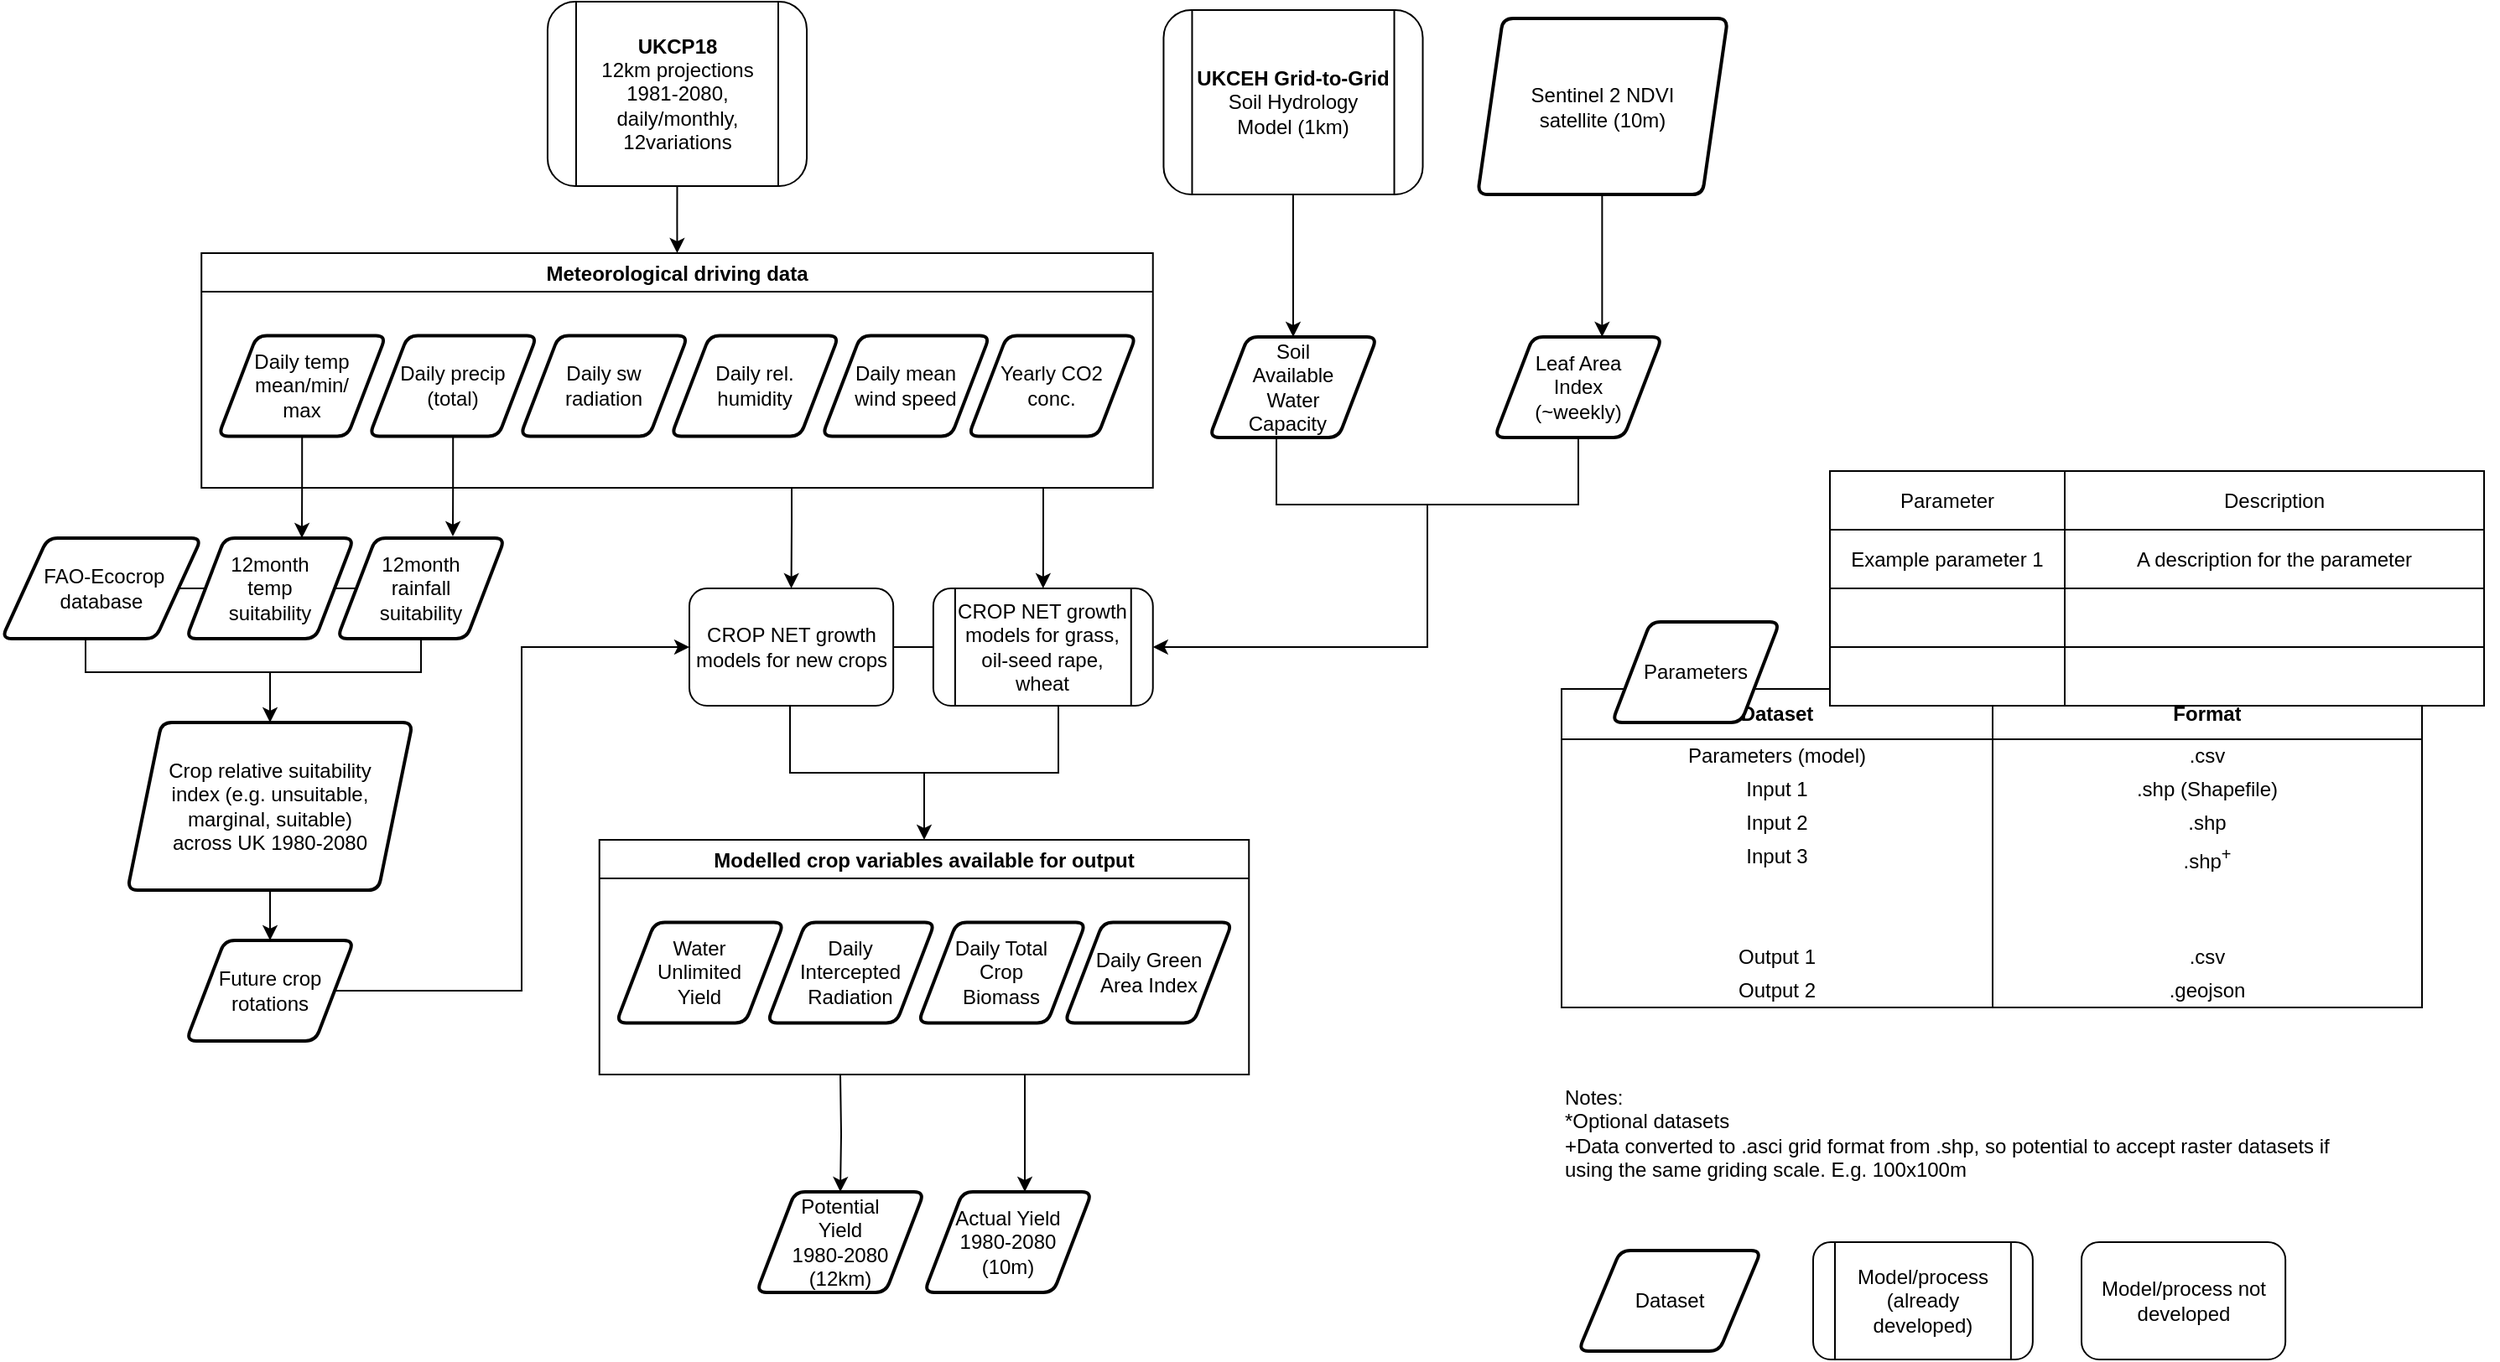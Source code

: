 <mxfile version="13.10.0" type="github">
  <diagram id="Yevh-g8nTKUBOGGr0oUq" name="Page-1">
    <mxGraphModel dx="920" dy="2001" grid="1" gridSize="10" guides="1" tooltips="1" connect="1" arrows="1" fold="1" page="1" pageScale="1" pageWidth="827" pageHeight="1169" math="0" shadow="0">
      <root>
        <mxCell id="gkHT4bu3b0f0jtjOqA4o-0" />
        <mxCell id="gkHT4bu3b0f0jtjOqA4o-1" parent="gkHT4bu3b0f0jtjOqA4o-0" />
        <mxCell id="VNxaeYcz-5pTjhsVP7Z5-10" style="edgeStyle=orthogonalEdgeStyle;rounded=0;orthogonalLoop=1;jettySize=auto;html=1;entryX=0.5;entryY=0;entryDx=0;entryDy=0;" parent="gkHT4bu3b0f0jtjOqA4o-1" source="crPVwcIPL3rN5ODeDzdk-15" target="ddazaEeR6ssN1BWX0ktI-7" edge="1">
          <mxGeometry relative="1" as="geometry">
            <mxPoint x="570.93" y="210" as="targetPoint" />
            <Array as="points">
              <mxPoint x="651" y="170" />
              <mxPoint x="651" y="170" />
            </Array>
          </mxGeometry>
        </mxCell>
        <mxCell id="crPVwcIPL3rN5ODeDzdk-15" value="Meteorological driving data" style="swimlane;" parent="gkHT4bu3b0f0jtjOqA4o-1" vertex="1">
          <mxGeometry x="299.11" y="10" width="567.26" height="140" as="geometry" />
        </mxCell>
        <mxCell id="crPVwcIPL3rN5ODeDzdk-16" value="&lt;div&gt;Daily precip&lt;/div&gt;&lt;div&gt;(total)&lt;br&gt;&lt;/div&gt;" style="shape=parallelogram;html=1;strokeWidth=2;perimeter=parallelogramPerimeter;whiteSpace=wrap;rounded=1;arcSize=12;size=0.23;" parent="crPVwcIPL3rN5ODeDzdk-15" vertex="1">
          <mxGeometry x="100" y="49.21" width="100" height="60" as="geometry" />
        </mxCell>
        <mxCell id="crPVwcIPL3rN5ODeDzdk-17" value="&lt;div&gt;Daily temp&lt;/div&gt;&lt;div&gt;mean/min/&lt;/div&gt;&lt;div&gt;max&lt;br&gt;&lt;/div&gt;" style="shape=parallelogram;html=1;strokeWidth=2;perimeter=parallelogramPerimeter;whiteSpace=wrap;rounded=1;arcSize=12;size=0.23;" parent="crPVwcIPL3rN5ODeDzdk-15" vertex="1">
          <mxGeometry x="10" y="49.21" width="100" height="60" as="geometry" />
        </mxCell>
        <mxCell id="wCKSHiEcdpWvHQWmLOOp-2" value="&lt;div&gt;Daily sw&lt;/div&gt;&lt;div&gt;radiation&lt;br&gt;&lt;/div&gt;" style="shape=parallelogram;html=1;strokeWidth=2;perimeter=parallelogramPerimeter;whiteSpace=wrap;rounded=1;arcSize=12;size=0.23;" vertex="1" parent="crPVwcIPL3rN5ODeDzdk-15">
          <mxGeometry x="190" y="49.21" width="100" height="60" as="geometry" />
        </mxCell>
        <mxCell id="wCKSHiEcdpWvHQWmLOOp-3" value="&lt;div&gt;Daily rel.&lt;/div&gt;&lt;div&gt;humidity&lt;br&gt;&lt;/div&gt;" style="shape=parallelogram;html=1;strokeWidth=2;perimeter=parallelogramPerimeter;whiteSpace=wrap;rounded=1;arcSize=12;size=0.23;" vertex="1" parent="crPVwcIPL3rN5ODeDzdk-15">
          <mxGeometry x="280" y="49.21" width="100" height="60" as="geometry" />
        </mxCell>
        <mxCell id="wCKSHiEcdpWvHQWmLOOp-5" value="&lt;div&gt;Daily mean&lt;/div&gt;&lt;div&gt;wind speed&lt;br&gt;&lt;/div&gt;" style="shape=parallelogram;html=1;strokeWidth=2;perimeter=parallelogramPerimeter;whiteSpace=wrap;rounded=1;arcSize=12;size=0.23;" vertex="1" parent="crPVwcIPL3rN5ODeDzdk-15">
          <mxGeometry x="370" y="49.21" width="100" height="60" as="geometry" />
        </mxCell>
        <mxCell id="wCKSHiEcdpWvHQWmLOOp-6" value="&lt;div&gt;Yearly CO2&lt;/div&gt;&lt;div&gt;conc.&lt;br&gt;&lt;/div&gt;" style="shape=parallelogram;html=1;strokeWidth=2;perimeter=parallelogramPerimeter;whiteSpace=wrap;rounded=1;arcSize=12;size=0.23;" vertex="1" parent="crPVwcIPL3rN5ODeDzdk-15">
          <mxGeometry x="457.26" y="49.21" width="100" height="60" as="geometry" />
        </mxCell>
        <mxCell id="8inwFE-MQz8HEBYmpQ9X-0" value="" style="shape=table;html=1;whiteSpace=wrap;startSize=0;container=1;collapsible=0;childLayout=tableLayout;spacingTop=0;rowLines=0;" parent="gkHT4bu3b0f0jtjOqA4o-1" vertex="1">
          <mxGeometry x="1110" y="270" width="513" height="190" as="geometry" />
        </mxCell>
        <mxCell id="8inwFE-MQz8HEBYmpQ9X-1" value="" style="shape=partialRectangle;html=1;whiteSpace=wrap;collapsible=0;dropTarget=0;pointerEvents=0;fillColor=none;top=0;left=0;bottom=0;right=0;points=[[0,0.5],[1,0.5]];portConstraint=eastwest;perimeterSpacing=2;strokeWidth=5;" parent="8inwFE-MQz8HEBYmpQ9X-0" vertex="1">
          <mxGeometry width="513" height="30" as="geometry" />
        </mxCell>
        <mxCell id="8inwFE-MQz8HEBYmpQ9X-2" value="&lt;b&gt;Dataset&lt;/b&gt;" style="shape=partialRectangle;html=1;whiteSpace=wrap;connectable=0;fillColor=none;top=0;left=0;bottom=1;right=0;overflow=hidden;" parent="8inwFE-MQz8HEBYmpQ9X-1" vertex="1">
          <mxGeometry width="257" height="30" as="geometry" />
        </mxCell>
        <mxCell id="8inwFE-MQz8HEBYmpQ9X-3" value="&lt;b&gt;Format&lt;/b&gt;" style="shape=partialRectangle;html=1;whiteSpace=wrap;connectable=0;fillColor=none;top=0;left=0;bottom=1;right=0;overflow=hidden;sketch=0;" parent="8inwFE-MQz8HEBYmpQ9X-1" vertex="1">
          <mxGeometry x="257" width="256" height="30" as="geometry" />
        </mxCell>
        <mxCell id="8inwFE-MQz8HEBYmpQ9X-4" style="shape=partialRectangle;html=1;whiteSpace=wrap;collapsible=0;dropTarget=0;pointerEvents=0;fillColor=none;top=0;left=0;bottom=0;right=0;points=[[0,0.5],[1,0.5]];portConstraint=eastwest;strokeColor=none;" parent="8inwFE-MQz8HEBYmpQ9X-0" vertex="1">
          <mxGeometry y="30" width="513" height="20" as="geometry" />
        </mxCell>
        <mxCell id="8inwFE-MQz8HEBYmpQ9X-5" value="Parameters (model)" style="shape=partialRectangle;html=1;whiteSpace=wrap;connectable=0;fillColor=none;top=0;left=0;bottom=0;right=0;overflow=hidden;strokeColor=none;" parent="8inwFE-MQz8HEBYmpQ9X-4" vertex="1">
          <mxGeometry width="257" height="20" as="geometry" />
        </mxCell>
        <mxCell id="8inwFE-MQz8HEBYmpQ9X-6" value=".csv" style="shape=partialRectangle;html=1;whiteSpace=wrap;connectable=0;fillColor=none;top=0;left=0;bottom=0;right=0;overflow=hidden;strokeColor=none;" parent="8inwFE-MQz8HEBYmpQ9X-4" vertex="1">
          <mxGeometry x="257" width="256" height="20" as="geometry" />
        </mxCell>
        <mxCell id="8inwFE-MQz8HEBYmpQ9X-7" value="" style="shape=partialRectangle;html=1;whiteSpace=wrap;collapsible=0;dropTarget=0;pointerEvents=0;fillColor=none;top=0;left=0;bottom=0;right=0;points=[[0,0.5],[1,0.5]];portConstraint=eastwest;strokeColor=none;" parent="8inwFE-MQz8HEBYmpQ9X-0" vertex="1">
          <mxGeometry y="50" width="513" height="20" as="geometry" />
        </mxCell>
        <mxCell id="8inwFE-MQz8HEBYmpQ9X-8" value="Input 1" style="shape=partialRectangle;html=1;whiteSpace=wrap;connectable=0;fillColor=none;top=0;left=0;bottom=0;right=0;overflow=hidden;strokeColor=none;" parent="8inwFE-MQz8HEBYmpQ9X-7" vertex="1">
          <mxGeometry width="257" height="20" as="geometry" />
        </mxCell>
        <mxCell id="8inwFE-MQz8HEBYmpQ9X-9" value=".shp (Shapefile)" style="shape=partialRectangle;html=1;whiteSpace=wrap;connectable=0;fillColor=none;top=0;left=0;bottom=0;right=0;overflow=hidden;strokeColor=none;" parent="8inwFE-MQz8HEBYmpQ9X-7" vertex="1">
          <mxGeometry x="257" width="256" height="20" as="geometry" />
        </mxCell>
        <mxCell id="8inwFE-MQz8HEBYmpQ9X-10" value="" style="shape=partialRectangle;html=1;whiteSpace=wrap;collapsible=0;dropTarget=0;pointerEvents=0;fillColor=none;top=0;left=0;bottom=0;right=0;points=[[0,0.5],[1,0.5]];portConstraint=eastwest;strokeColor=none;" parent="8inwFE-MQz8HEBYmpQ9X-0" vertex="1">
          <mxGeometry y="70" width="513" height="20" as="geometry" />
        </mxCell>
        <mxCell id="8inwFE-MQz8HEBYmpQ9X-11" value="Input 2" style="shape=partialRectangle;html=1;whiteSpace=wrap;connectable=0;fillColor=none;top=0;left=0;bottom=0;right=0;overflow=hidden;strokeColor=none;" parent="8inwFE-MQz8HEBYmpQ9X-10" vertex="1">
          <mxGeometry width="257" height="20" as="geometry" />
        </mxCell>
        <mxCell id="8inwFE-MQz8HEBYmpQ9X-12" value=".shp" style="shape=partialRectangle;html=1;whiteSpace=wrap;connectable=0;fillColor=none;top=0;left=0;bottom=0;right=0;overflow=hidden;strokeColor=none;" parent="8inwFE-MQz8HEBYmpQ9X-10" vertex="1">
          <mxGeometry x="257" width="256" height="20" as="geometry" />
        </mxCell>
        <mxCell id="8inwFE-MQz8HEBYmpQ9X-16" style="shape=partialRectangle;html=1;whiteSpace=wrap;collapsible=0;dropTarget=0;pointerEvents=0;fillColor=none;top=0;left=0;bottom=0;right=0;points=[[0,0.5],[1,0.5]];portConstraint=eastwest;strokeColor=none;" parent="8inwFE-MQz8HEBYmpQ9X-0" vertex="1">
          <mxGeometry y="90" width="513" height="20" as="geometry" />
        </mxCell>
        <mxCell id="8inwFE-MQz8HEBYmpQ9X-17" value="Input 3" style="shape=partialRectangle;html=1;whiteSpace=wrap;connectable=0;fillColor=none;top=0;left=0;bottom=0;right=0;overflow=hidden;strokeColor=none;" parent="8inwFE-MQz8HEBYmpQ9X-16" vertex="1">
          <mxGeometry width="257" height="20" as="geometry" />
        </mxCell>
        <mxCell id="8inwFE-MQz8HEBYmpQ9X-18" value=".shp&lt;sup&gt;+&lt;/sup&gt;" style="shape=partialRectangle;html=1;whiteSpace=wrap;connectable=0;fillColor=none;top=0;left=0;bottom=0;right=0;overflow=hidden;strokeColor=none;" parent="8inwFE-MQz8HEBYmpQ9X-16" vertex="1">
          <mxGeometry x="257" width="256" height="20" as="geometry" />
        </mxCell>
        <mxCell id="8inwFE-MQz8HEBYmpQ9X-31" style="shape=partialRectangle;html=1;whiteSpace=wrap;collapsible=0;dropTarget=0;pointerEvents=0;fillColor=none;top=0;left=0;bottom=0;right=0;points=[[0,0.5],[1,0.5]];portConstraint=eastwest;strokeColor=none;" parent="8inwFE-MQz8HEBYmpQ9X-0" vertex="1">
          <mxGeometry y="110" width="513" height="20" as="geometry" />
        </mxCell>
        <mxCell id="8inwFE-MQz8HEBYmpQ9X-32" value="" style="shape=partialRectangle;html=1;whiteSpace=wrap;connectable=0;fillColor=none;top=0;left=0;bottom=0;right=0;overflow=hidden;strokeColor=none;" parent="8inwFE-MQz8HEBYmpQ9X-31" vertex="1">
          <mxGeometry width="257" height="20" as="geometry" />
        </mxCell>
        <mxCell id="8inwFE-MQz8HEBYmpQ9X-33" value="" style="shape=partialRectangle;html=1;whiteSpace=wrap;connectable=0;fillColor=none;top=0;left=0;bottom=0;right=0;overflow=hidden;strokeColor=none;" parent="8inwFE-MQz8HEBYmpQ9X-31" vertex="1">
          <mxGeometry x="257" width="256" height="20" as="geometry" />
        </mxCell>
        <mxCell id="8inwFE-MQz8HEBYmpQ9X-52" style="shape=partialRectangle;html=1;whiteSpace=wrap;collapsible=0;dropTarget=0;pointerEvents=0;fillColor=none;top=0;left=0;bottom=0;right=0;points=[[0,0.5],[1,0.5]];portConstraint=eastwest;strokeColor=none;" parent="8inwFE-MQz8HEBYmpQ9X-0" vertex="1">
          <mxGeometry y="130" width="513" height="20" as="geometry" />
        </mxCell>
        <mxCell id="8inwFE-MQz8HEBYmpQ9X-53" style="shape=partialRectangle;html=1;whiteSpace=wrap;connectable=0;fillColor=none;top=0;left=0;bottom=0;right=0;overflow=hidden;strokeColor=none;" parent="8inwFE-MQz8HEBYmpQ9X-52" vertex="1">
          <mxGeometry width="257" height="20" as="geometry" />
        </mxCell>
        <mxCell id="8inwFE-MQz8HEBYmpQ9X-54" style="shape=partialRectangle;html=1;whiteSpace=wrap;connectable=0;fillColor=none;top=0;left=0;bottom=0;right=0;overflow=hidden;strokeColor=none;" parent="8inwFE-MQz8HEBYmpQ9X-52" vertex="1">
          <mxGeometry x="257" width="256" height="20" as="geometry" />
        </mxCell>
        <mxCell id="8inwFE-MQz8HEBYmpQ9X-49" style="shape=partialRectangle;html=1;whiteSpace=wrap;collapsible=0;dropTarget=0;pointerEvents=0;fillColor=none;top=0;left=0;bottom=0;right=0;points=[[0,0.5],[1,0.5]];portConstraint=eastwest;strokeColor=none;" parent="8inwFE-MQz8HEBYmpQ9X-0" vertex="1">
          <mxGeometry y="150" width="513" height="20" as="geometry" />
        </mxCell>
        <mxCell id="8inwFE-MQz8HEBYmpQ9X-50" value="Output 1" style="shape=partialRectangle;html=1;whiteSpace=wrap;connectable=0;fillColor=none;top=0;left=0;bottom=0;right=0;overflow=hidden;strokeColor=none;" parent="8inwFE-MQz8HEBYmpQ9X-49" vertex="1">
          <mxGeometry width="257" height="20" as="geometry" />
        </mxCell>
        <mxCell id="8inwFE-MQz8HEBYmpQ9X-51" value=".csv" style="shape=partialRectangle;html=1;whiteSpace=wrap;connectable=0;fillColor=none;top=0;left=0;bottom=0;right=0;overflow=hidden;strokeColor=none;" parent="8inwFE-MQz8HEBYmpQ9X-49" vertex="1">
          <mxGeometry x="257" width="256" height="20" as="geometry" />
        </mxCell>
        <mxCell id="8inwFE-MQz8HEBYmpQ9X-55" style="shape=partialRectangle;html=1;whiteSpace=wrap;collapsible=0;dropTarget=0;pointerEvents=0;fillColor=none;top=0;left=0;bottom=0;right=0;points=[[0,0.5],[1,0.5]];portConstraint=eastwest;strokeColor=none;" parent="8inwFE-MQz8HEBYmpQ9X-0" vertex="1">
          <mxGeometry y="170" width="513" height="20" as="geometry" />
        </mxCell>
        <mxCell id="8inwFE-MQz8HEBYmpQ9X-56" value="Output 2" style="shape=partialRectangle;html=1;whiteSpace=wrap;connectable=0;fillColor=none;top=0;left=0;bottom=0;right=0;overflow=hidden;strokeColor=none;" parent="8inwFE-MQz8HEBYmpQ9X-55" vertex="1">
          <mxGeometry width="257" height="20" as="geometry" />
        </mxCell>
        <mxCell id="8inwFE-MQz8HEBYmpQ9X-57" value=".geojson" style="shape=partialRectangle;html=1;whiteSpace=wrap;connectable=0;fillColor=none;top=0;left=0;bottom=0;right=0;overflow=hidden;strokeColor=none;" parent="8inwFE-MQz8HEBYmpQ9X-55" vertex="1">
          <mxGeometry x="257" width="256" height="20" as="geometry" />
        </mxCell>
        <mxCell id="8inwFE-MQz8HEBYmpQ9X-48" value="Notes:&lt;br&gt;*Optional datasets&lt;br&gt;+Data converted to .asci grid format from .shp, so potential to accept raster datasets if using the same griding scale. E.g. 100x100m" style="text;html=1;strokeColor=none;fillColor=none;align=left;verticalAlign=top;whiteSpace=wrap;rounded=0;" parent="gkHT4bu3b0f0jtjOqA4o-1" vertex="1">
          <mxGeometry x="1110" y="500" width="460" height="100" as="geometry" />
        </mxCell>
        <mxCell id="8inwFE-MQz8HEBYmpQ9X-65" value="Parameters" style="shape=parallelogram;html=1;strokeWidth=2;perimeter=parallelogramPerimeter;whiteSpace=wrap;rounded=1;arcSize=12;size=0.23;" parent="gkHT4bu3b0f0jtjOqA4o-1" vertex="1">
          <mxGeometry x="1140.07" y="230" width="100" height="60" as="geometry" />
        </mxCell>
        <mxCell id="12xH_gXyC0JP7orOwCKg-43" value="" style="shape=table;html=1;whiteSpace=wrap;startSize=0;container=1;collapsible=0;childLayout=tableLayout;" parent="gkHT4bu3b0f0jtjOqA4o-1" vertex="1">
          <mxGeometry x="1270" y="140" width="390" height="140" as="geometry" />
        </mxCell>
        <mxCell id="12xH_gXyC0JP7orOwCKg-44" value="" style="shape=partialRectangle;html=1;whiteSpace=wrap;collapsible=0;dropTarget=0;pointerEvents=0;fillColor=none;top=0;left=0;bottom=0;right=0;points=[[0,0.5],[1,0.5]];portConstraint=eastwest;" parent="12xH_gXyC0JP7orOwCKg-43" vertex="1">
          <mxGeometry width="390" height="35" as="geometry" />
        </mxCell>
        <mxCell id="12xH_gXyC0JP7orOwCKg-45" value="Parameter" style="shape=partialRectangle;html=1;whiteSpace=wrap;connectable=0;overflow=hidden;fillColor=none;top=0;left=0;bottom=0;right=0;" parent="12xH_gXyC0JP7orOwCKg-44" vertex="1">
          <mxGeometry width="140" height="35" as="geometry" />
        </mxCell>
        <mxCell id="12xH_gXyC0JP7orOwCKg-46" value="Description" style="shape=partialRectangle;html=1;whiteSpace=wrap;connectable=0;overflow=hidden;fillColor=none;top=0;left=0;bottom=0;right=0;" parent="12xH_gXyC0JP7orOwCKg-44" vertex="1">
          <mxGeometry x="140" width="250" height="35" as="geometry" />
        </mxCell>
        <mxCell id="12xH_gXyC0JP7orOwCKg-47" value="" style="shape=partialRectangle;html=1;whiteSpace=wrap;collapsible=0;dropTarget=0;pointerEvents=0;fillColor=none;top=0;left=0;bottom=0;right=0;points=[[0,0.5],[1,0.5]];portConstraint=eastwest;" parent="12xH_gXyC0JP7orOwCKg-43" vertex="1">
          <mxGeometry y="35" width="390" height="35" as="geometry" />
        </mxCell>
        <mxCell id="12xH_gXyC0JP7orOwCKg-48" value="Example parameter 1" style="shape=partialRectangle;html=1;whiteSpace=wrap;connectable=0;overflow=hidden;fillColor=none;top=0;left=0;bottom=0;right=0;" parent="12xH_gXyC0JP7orOwCKg-47" vertex="1">
          <mxGeometry width="140" height="35" as="geometry" />
        </mxCell>
        <mxCell id="12xH_gXyC0JP7orOwCKg-49" value="A description for the parameter" style="shape=partialRectangle;html=1;whiteSpace=wrap;connectable=0;overflow=hidden;fillColor=none;top=0;left=0;bottom=0;right=0;" parent="12xH_gXyC0JP7orOwCKg-47" vertex="1">
          <mxGeometry x="140" width="250" height="35" as="geometry" />
        </mxCell>
        <mxCell id="12xH_gXyC0JP7orOwCKg-50" value="" style="shape=partialRectangle;html=1;whiteSpace=wrap;collapsible=0;dropTarget=0;pointerEvents=0;fillColor=none;top=0;left=0;bottom=0;right=0;points=[[0,0.5],[1,0.5]];portConstraint=eastwest;" parent="12xH_gXyC0JP7orOwCKg-43" vertex="1">
          <mxGeometry y="70" width="390" height="35" as="geometry" />
        </mxCell>
        <mxCell id="12xH_gXyC0JP7orOwCKg-51" value="" style="shape=partialRectangle;html=1;whiteSpace=wrap;connectable=0;overflow=hidden;fillColor=none;top=0;left=0;bottom=0;right=0;" parent="12xH_gXyC0JP7orOwCKg-50" vertex="1">
          <mxGeometry width="140" height="35" as="geometry" />
        </mxCell>
        <mxCell id="12xH_gXyC0JP7orOwCKg-52" value="" style="shape=partialRectangle;html=1;whiteSpace=wrap;connectable=0;overflow=hidden;fillColor=none;top=0;left=0;bottom=0;right=0;" parent="12xH_gXyC0JP7orOwCKg-50" vertex="1">
          <mxGeometry x="140" width="250" height="35" as="geometry" />
        </mxCell>
        <mxCell id="12xH_gXyC0JP7orOwCKg-53" value="" style="shape=partialRectangle;html=1;whiteSpace=wrap;collapsible=0;dropTarget=0;pointerEvents=0;fillColor=none;top=0;left=0;bottom=0;right=0;points=[[0,0.5],[1,0.5]];portConstraint=eastwest;" parent="12xH_gXyC0JP7orOwCKg-43" vertex="1">
          <mxGeometry y="105" width="390" height="35" as="geometry" />
        </mxCell>
        <mxCell id="12xH_gXyC0JP7orOwCKg-54" value="" style="shape=partialRectangle;html=1;whiteSpace=wrap;connectable=0;overflow=hidden;fillColor=none;top=0;left=0;bottom=0;right=0;" parent="12xH_gXyC0JP7orOwCKg-53" vertex="1">
          <mxGeometry width="140" height="35" as="geometry" />
        </mxCell>
        <mxCell id="12xH_gXyC0JP7orOwCKg-55" value="" style="shape=partialRectangle;html=1;whiteSpace=wrap;connectable=0;overflow=hidden;fillColor=none;top=0;left=0;bottom=0;right=0;" parent="12xH_gXyC0JP7orOwCKg-53" vertex="1">
          <mxGeometry x="140" width="250" height="35" as="geometry" />
        </mxCell>
        <mxCell id="12xH_gXyC0JP7orOwCKg-56" style="edgeStyle=orthogonalEdgeStyle;rounded=0;orthogonalLoop=1;jettySize=auto;html=1;exitX=1;exitY=0.5;exitDx=0;exitDy=0;" parent="12xH_gXyC0JP7orOwCKg-43" source="12xH_gXyC0JP7orOwCKg-47" target="12xH_gXyC0JP7orOwCKg-47" edge="1">
          <mxGeometry relative="1" as="geometry" />
        </mxCell>
        <mxCell id="ddazaEeR6ssN1BWX0ktI-7" value="CROP NET growth models for new crops" style="rounded=1;whiteSpace=wrap;html=1;fontSize=12;glass=0;strokeWidth=1;shadow=0;" parent="gkHT4bu3b0f0jtjOqA4o-1" vertex="1">
          <mxGeometry x="590" y="210" width="121.57" height="70" as="geometry" />
        </mxCell>
        <mxCell id="ddazaEeR6ssN1BWX0ktI-8" value="Dataset" style="shape=parallelogram;html=1;strokeWidth=2;perimeter=parallelogramPerimeter;whiteSpace=wrap;rounded=1;arcSize=12;size=0.23;" parent="gkHT4bu3b0f0jtjOqA4o-1" vertex="1">
          <mxGeometry x="1120" y="605" width="109.07" height="60" as="geometry" />
        </mxCell>
        <mxCell id="ddazaEeR6ssN1BWX0ktI-9" value="Model/process (already developed)" style="shape=process;whiteSpace=wrap;html=1;backgroundOutline=1;shadow=0;fontFamily=Helvetica;fontSize=12;fontColor=#000000;align=center;strokeColor=#000000;strokeWidth=1;fillColor=#ffffff;rounded=1;" parent="gkHT4bu3b0f0jtjOqA4o-1" vertex="1">
          <mxGeometry x="1260" y="600" width="130.93" height="70" as="geometry" />
        </mxCell>
        <mxCell id="ddazaEeR6ssN1BWX0ktI-10" value="Model/process not developed" style="rounded=1;whiteSpace=wrap;html=1;fontSize=12;glass=0;strokeWidth=1;shadow=0;" parent="gkHT4bu3b0f0jtjOqA4o-1" vertex="1">
          <mxGeometry x="1420" y="600" width="121.57" height="70" as="geometry" />
        </mxCell>
        <mxCell id="wCKSHiEcdpWvHQWmLOOp-8" style="edgeStyle=orthogonalEdgeStyle;rounded=0;orthogonalLoop=1;jettySize=auto;html=1;exitX=0.5;exitY=1;exitDx=0;exitDy=0;entryX=0.5;entryY=0;entryDx=0;entryDy=0;" edge="1" parent="gkHT4bu3b0f0jtjOqA4o-1" source="wCKSHiEcdpWvHQWmLOOp-0" target="crPVwcIPL3rN5ODeDzdk-15">
          <mxGeometry relative="1" as="geometry" />
        </mxCell>
        <mxCell id="wCKSHiEcdpWvHQWmLOOp-0" value="&lt;div&gt;&lt;b&gt;UKCP18&lt;/b&gt;&lt;/div&gt;&lt;div&gt;12km projections 1981-2080, daily/monthly, 12variations&lt;br&gt;&lt;/div&gt;" style="shape=process;whiteSpace=wrap;html=1;backgroundOutline=1;shadow=0;fontFamily=Helvetica;fontSize=12;fontColor=#000000;align=center;strokeColor=#000000;strokeWidth=1;fillColor=#ffffff;rounded=1;" vertex="1" parent="gkHT4bu3b0f0jtjOqA4o-1">
          <mxGeometry x="505.47" y="-140" width="154.53" height="110" as="geometry" />
        </mxCell>
        <mxCell id="wCKSHiEcdpWvHQWmLOOp-9" value="&lt;div&gt;12month &lt;br&gt;&lt;/div&gt;&lt;div&gt;temp&lt;/div&gt;&lt;div&gt;suitability&lt;br&gt;&lt;/div&gt;" style="shape=parallelogram;html=1;strokeWidth=2;perimeter=parallelogramPerimeter;whiteSpace=wrap;rounded=1;arcSize=12;size=0.23;" vertex="1" parent="gkHT4bu3b0f0jtjOqA4o-1">
          <mxGeometry x="290" y="180" width="100" height="60" as="geometry" />
        </mxCell>
        <mxCell id="wCKSHiEcdpWvHQWmLOOp-10" value="&lt;div&gt;12month &lt;br&gt;&lt;/div&gt;&lt;div&gt;rainfall&lt;/div&gt;&lt;div&gt;suitability&lt;br&gt;&lt;/div&gt;" style="shape=parallelogram;html=1;strokeWidth=2;perimeter=parallelogramPerimeter;whiteSpace=wrap;rounded=1;arcSize=12;size=0.23;" vertex="1" parent="gkHT4bu3b0f0jtjOqA4o-1">
          <mxGeometry x="380" y="180" width="100" height="60" as="geometry" />
        </mxCell>
        <mxCell id="wCKSHiEcdpWvHQWmLOOp-15" style="edgeStyle=orthogonalEdgeStyle;rounded=0;orthogonalLoop=1;jettySize=auto;html=1;exitX=0.5;exitY=1;exitDx=0;exitDy=0;entryX=0.69;entryY=0;entryDx=0;entryDy=0;entryPerimeter=0;" edge="1" parent="gkHT4bu3b0f0jtjOqA4o-1" source="crPVwcIPL3rN5ODeDzdk-17" target="wCKSHiEcdpWvHQWmLOOp-9">
          <mxGeometry relative="1" as="geometry" />
        </mxCell>
        <mxCell id="wCKSHiEcdpWvHQWmLOOp-16" style="edgeStyle=orthogonalEdgeStyle;rounded=0;orthogonalLoop=1;jettySize=auto;html=1;exitX=0.5;exitY=1;exitDx=0;exitDy=0;entryX=0.69;entryY=-0.017;entryDx=0;entryDy=0;entryPerimeter=0;" edge="1" parent="gkHT4bu3b0f0jtjOqA4o-1" source="crPVwcIPL3rN5ODeDzdk-16" target="wCKSHiEcdpWvHQWmLOOp-10">
          <mxGeometry relative="1" as="geometry" />
        </mxCell>
        <mxCell id="wCKSHiEcdpWvHQWmLOOp-32" style="edgeStyle=orthogonalEdgeStyle;rounded=0;orthogonalLoop=1;jettySize=auto;html=1;exitX=0.5;exitY=1;exitDx=0;exitDy=0;entryX=0.5;entryY=0;entryDx=0;entryDy=0;" edge="1" parent="gkHT4bu3b0f0jtjOqA4o-1" source="wCKSHiEcdpWvHQWmLOOp-17" target="wCKSHiEcdpWvHQWmLOOp-23">
          <mxGeometry relative="1" as="geometry" />
        </mxCell>
        <mxCell id="wCKSHiEcdpWvHQWmLOOp-17" value="&lt;div&gt;Crop relative suitability&lt;/div&gt;&lt;div&gt;index (e.g. unsuitable,&lt;/div&gt;&lt;div&gt;marginal, suitable)&lt;/div&gt;&lt;div&gt; across UK 1980-2080&lt;br&gt;&lt;/div&gt;" style="shape=parallelogram;html=1;strokeWidth=2;perimeter=parallelogramPerimeter;whiteSpace=wrap;rounded=1;arcSize=12;size=0.12;" vertex="1" parent="gkHT4bu3b0f0jtjOqA4o-1">
          <mxGeometry x="255" y="290" width="170" height="100" as="geometry" />
        </mxCell>
        <mxCell id="wCKSHiEcdpWvHQWmLOOp-18" value="&lt;div&gt;&amp;nbsp;FAO-Ecocrop&lt;/div&gt;&lt;div&gt;database&lt;br&gt;&lt;/div&gt;" style="shape=parallelogram;html=1;strokeWidth=2;perimeter=parallelogramPerimeter;whiteSpace=wrap;rounded=1;arcSize=12;size=0.23;" vertex="1" parent="gkHT4bu3b0f0jtjOqA4o-1">
          <mxGeometry x="180" y="180" width="119.11" height="60" as="geometry" />
        </mxCell>
        <mxCell id="wCKSHiEcdpWvHQWmLOOp-72" style="edgeStyle=orthogonalEdgeStyle;rounded=0;orthogonalLoop=1;jettySize=auto;html=1;exitX=1;exitY=0.5;exitDx=0;exitDy=0;entryX=0;entryY=0.5;entryDx=0;entryDy=0;" edge="1" parent="gkHT4bu3b0f0jtjOqA4o-1" source="wCKSHiEcdpWvHQWmLOOp-23" target="ddazaEeR6ssN1BWX0ktI-7">
          <mxGeometry relative="1" as="geometry" />
        </mxCell>
        <mxCell id="wCKSHiEcdpWvHQWmLOOp-23" value="&lt;div&gt;Future crop&lt;/div&gt;&lt;div&gt;rotations&lt;br&gt;&lt;/div&gt;" style="shape=parallelogram;html=1;strokeWidth=2;perimeter=parallelogramPerimeter;whiteSpace=wrap;rounded=1;arcSize=12;size=0.23;" vertex="1" parent="gkHT4bu3b0f0jtjOqA4o-1">
          <mxGeometry x="290.0" y="420" width="100" height="60" as="geometry" />
        </mxCell>
        <mxCell id="wCKSHiEcdpWvHQWmLOOp-24" value="" style="endArrow=none;html=1;entryX=0;entryY=0.5;entryDx=0;entryDy=0;" edge="1" parent="gkHT4bu3b0f0jtjOqA4o-1" source="wCKSHiEcdpWvHQWmLOOp-18" target="wCKSHiEcdpWvHQWmLOOp-9">
          <mxGeometry width="50" height="50" relative="1" as="geometry">
            <mxPoint x="280" y="260" as="sourcePoint" />
            <mxPoint x="310" y="210" as="targetPoint" />
          </mxGeometry>
        </mxCell>
        <mxCell id="wCKSHiEcdpWvHQWmLOOp-27" value="" style="endArrow=none;html=1;entryX=0;entryY=0.5;entryDx=0;entryDy=0;exitX=1;exitY=0.5;exitDx=0;exitDy=0;" edge="1" parent="gkHT4bu3b0f0jtjOqA4o-1" source="wCKSHiEcdpWvHQWmLOOp-9" target="wCKSHiEcdpWvHQWmLOOp-10">
          <mxGeometry width="50" height="50" relative="1" as="geometry">
            <mxPoint x="380" y="210" as="sourcePoint" />
            <mxPoint x="396.088" y="210" as="targetPoint" />
          </mxGeometry>
        </mxCell>
        <mxCell id="wCKSHiEcdpWvHQWmLOOp-31" style="edgeStyle=orthogonalEdgeStyle;rounded=0;orthogonalLoop=1;jettySize=auto;html=1;exitX=0.5;exitY=1;exitDx=0;exitDy=0;entryX=0.5;entryY=0;entryDx=0;entryDy=0;" edge="1" parent="gkHT4bu3b0f0jtjOqA4o-1" source="wCKSHiEcdpWvHQWmLOOp-29" target="wCKSHiEcdpWvHQWmLOOp-17">
          <mxGeometry relative="1" as="geometry">
            <Array as="points">
              <mxPoint x="340" y="260" />
            </Array>
          </mxGeometry>
        </mxCell>
        <mxCell id="wCKSHiEcdpWvHQWmLOOp-29" value="" style="shape=partialRectangle;whiteSpace=wrap;html=1;bottom=1;right=1;left=1;top=0;fillColor=none;routingCenterX=-0.5;" vertex="1" parent="gkHT4bu3b0f0jtjOqA4o-1">
          <mxGeometry x="230" y="240" width="200" height="20" as="geometry" />
        </mxCell>
        <mxCell id="wCKSHiEcdpWvHQWmLOOp-35" value="CROP NET growth models for grass, oil-seed rape, wheat" style="shape=process;whiteSpace=wrap;html=1;backgroundOutline=1;shadow=0;fontFamily=Helvetica;fontSize=12;fontColor=#000000;align=center;strokeColor=#000000;strokeWidth=1;fillColor=#ffffff;rounded=1;" vertex="1" parent="gkHT4bu3b0f0jtjOqA4o-1">
          <mxGeometry x="735.44" y="210" width="130.93" height="70" as="geometry" />
        </mxCell>
        <mxCell id="wCKSHiEcdpWvHQWmLOOp-38" style="edgeStyle=orthogonalEdgeStyle;rounded=0;orthogonalLoop=1;jettySize=auto;html=1;entryX=0.5;entryY=0;entryDx=0;entryDy=0;" edge="1" parent="gkHT4bu3b0f0jtjOqA4o-1" target="wCKSHiEcdpWvHQWmLOOp-35">
          <mxGeometry relative="1" as="geometry">
            <mxPoint x="750.011" y="240" as="targetPoint" />
            <mxPoint x="801" y="150" as="sourcePoint" />
            <Array as="points">
              <mxPoint x="801" y="180" />
              <mxPoint x="801" y="180" />
            </Array>
          </mxGeometry>
        </mxCell>
        <mxCell id="wCKSHiEcdpWvHQWmLOOp-44" value="" style="endArrow=none;html=1;exitX=1;exitY=0.5;exitDx=0;exitDy=0;entryX=0;entryY=0.5;entryDx=0;entryDy=0;" edge="1" parent="gkHT4bu3b0f0jtjOqA4o-1" source="ddazaEeR6ssN1BWX0ktI-7" target="wCKSHiEcdpWvHQWmLOOp-35">
          <mxGeometry width="50" height="50" relative="1" as="geometry">
            <mxPoint x="690" y="244.66" as="sourcePoint" />
            <mxPoint x="740" y="245" as="targetPoint" />
          </mxGeometry>
        </mxCell>
        <mxCell id="wCKSHiEcdpWvHQWmLOOp-58" style="edgeStyle=orthogonalEdgeStyle;rounded=0;orthogonalLoop=1;jettySize=auto;html=1;exitX=0.5;exitY=1;exitDx=0;exitDy=0;entryX=0.5;entryY=0;entryDx=0;entryDy=0;" edge="1" parent="gkHT4bu3b0f0jtjOqA4o-1" source="wCKSHiEcdpWvHQWmLOOp-46" target="wCKSHiEcdpWvHQWmLOOp-51">
          <mxGeometry relative="1" as="geometry" />
        </mxCell>
        <mxCell id="wCKSHiEcdpWvHQWmLOOp-46" value="" style="shape=partialRectangle;whiteSpace=wrap;html=1;bottom=1;right=1;left=1;top=0;fillColor=none;routingCenterX=-0.5;" vertex="1" parent="gkHT4bu3b0f0jtjOqA4o-1">
          <mxGeometry x="650" y="280" width="160" height="40" as="geometry" />
        </mxCell>
        <mxCell id="wCKSHiEcdpWvHQWmLOOp-61" style="edgeStyle=orthogonalEdgeStyle;rounded=0;orthogonalLoop=1;jettySize=auto;html=1;entryX=0.5;entryY=0;entryDx=0;entryDy=0;" edge="1" parent="gkHT4bu3b0f0jtjOqA4o-1" target="wCKSHiEcdpWvHQWmLOOp-59">
          <mxGeometry relative="1" as="geometry">
            <mxPoint x="680" y="500" as="sourcePoint" />
          </mxGeometry>
        </mxCell>
        <mxCell id="wCKSHiEcdpWvHQWmLOOp-51" value="Modelled crop variables available for output" style="swimlane;" vertex="1" parent="gkHT4bu3b0f0jtjOqA4o-1">
          <mxGeometry x="536.37" y="360" width="387.26" height="140" as="geometry" />
        </mxCell>
        <mxCell id="wCKSHiEcdpWvHQWmLOOp-54" value="&lt;div&gt;Water&lt;/div&gt;&lt;div&gt;Unlimited&lt;/div&gt;&lt;div&gt;Yield&lt;br&gt;&lt;/div&gt;" style="shape=parallelogram;html=1;strokeWidth=2;perimeter=parallelogramPerimeter;whiteSpace=wrap;rounded=1;arcSize=12;size=0.23;" vertex="1" parent="wCKSHiEcdpWvHQWmLOOp-51">
          <mxGeometry x="10" y="49.21" width="100" height="60" as="geometry" />
        </mxCell>
        <mxCell id="wCKSHiEcdpWvHQWmLOOp-55" value="&lt;div&gt;Daily &lt;br&gt;&lt;/div&gt;&lt;div&gt;Intercepted&lt;/div&gt;&lt;div&gt;Radiation&lt;br&gt;&lt;/div&gt;" style="shape=parallelogram;html=1;strokeWidth=2;perimeter=parallelogramPerimeter;whiteSpace=wrap;rounded=1;arcSize=12;size=0.23;" vertex="1" parent="wCKSHiEcdpWvHQWmLOOp-51">
          <mxGeometry x="100" y="49.21" width="100" height="60" as="geometry" />
        </mxCell>
        <mxCell id="wCKSHiEcdpWvHQWmLOOp-56" value="&lt;div&gt;Daily Total&lt;/div&gt;&lt;div&gt;Crop &lt;br&gt;&lt;/div&gt;&lt;div&gt;Biomass&lt;br&gt;&lt;/div&gt;" style="shape=parallelogram;html=1;strokeWidth=2;perimeter=parallelogramPerimeter;whiteSpace=wrap;rounded=1;arcSize=12;size=0.23;" vertex="1" parent="wCKSHiEcdpWvHQWmLOOp-51">
          <mxGeometry x="190" y="49.21" width="100" height="60" as="geometry" />
        </mxCell>
        <mxCell id="wCKSHiEcdpWvHQWmLOOp-57" value="&lt;div&gt;Daily Green&lt;/div&gt;&lt;div&gt;Area Index&lt;br&gt;&lt;/div&gt;" style="shape=parallelogram;html=1;strokeWidth=2;perimeter=parallelogramPerimeter;whiteSpace=wrap;rounded=1;arcSize=12;size=0.23;" vertex="1" parent="wCKSHiEcdpWvHQWmLOOp-51">
          <mxGeometry x="277.26" y="49.21" width="100" height="60" as="geometry" />
        </mxCell>
        <mxCell id="wCKSHiEcdpWvHQWmLOOp-59" value="&lt;div&gt;Potential&lt;/div&gt;&lt;div&gt;Yield&lt;/div&gt;&lt;div&gt;1980-2080&lt;br&gt;&lt;/div&gt;&lt;div&gt; (12km)&lt;/div&gt;" style="shape=parallelogram;html=1;strokeWidth=2;perimeter=parallelogramPerimeter;whiteSpace=wrap;rounded=1;arcSize=12;size=0.23;" vertex="1" parent="gkHT4bu3b0f0jtjOqA4o-1">
          <mxGeometry x="630" y="570" width="100" height="60" as="geometry" />
        </mxCell>
        <mxCell id="wCKSHiEcdpWvHQWmLOOp-60" value="&lt;div&gt;Actual Yield&lt;/div&gt;&lt;div&gt;1980-2080&lt;br&gt;&lt;/div&gt;&lt;div&gt;(10m)&lt;br&gt;&lt;/div&gt;" style="shape=parallelogram;html=1;strokeWidth=2;perimeter=parallelogramPerimeter;whiteSpace=wrap;rounded=1;arcSize=12;size=0.23;" vertex="1" parent="gkHT4bu3b0f0jtjOqA4o-1">
          <mxGeometry x="730.0" y="570" width="100" height="60" as="geometry" />
        </mxCell>
        <mxCell id="wCKSHiEcdpWvHQWmLOOp-62" style="edgeStyle=orthogonalEdgeStyle;rounded=0;orthogonalLoop=1;jettySize=auto;html=1;entryX=0.5;entryY=0;entryDx=0;entryDy=0;" edge="1" parent="gkHT4bu3b0f0jtjOqA4o-1">
          <mxGeometry relative="1" as="geometry">
            <mxPoint x="790" y="500" as="sourcePoint" />
            <mxPoint x="790" y="570" as="targetPoint" />
          </mxGeometry>
        </mxCell>
        <mxCell id="wCKSHiEcdpWvHQWmLOOp-66" style="edgeStyle=orthogonalEdgeStyle;rounded=0;orthogonalLoop=1;jettySize=auto;html=1;" edge="1" parent="gkHT4bu3b0f0jtjOqA4o-1" source="wCKSHiEcdpWvHQWmLOOp-63" target="wCKSHiEcdpWvHQWmLOOp-65">
          <mxGeometry relative="1" as="geometry" />
        </mxCell>
        <mxCell id="wCKSHiEcdpWvHQWmLOOp-63" value="&lt;div&gt;&lt;b&gt;UKCEH Grid-to-Grid&lt;/b&gt;&lt;/div&gt;&lt;div&gt;Soil Hydrology &lt;br&gt;&lt;/div&gt;&lt;div&gt;Model (1km)&lt;br&gt;&lt;/div&gt;" style="shape=process;whiteSpace=wrap;html=1;backgroundOutline=1;shadow=0;fontFamily=Helvetica;fontSize=12;fontColor=#000000;align=center;strokeColor=#000000;strokeWidth=1;fillColor=#ffffff;rounded=1;" vertex="1" parent="gkHT4bu3b0f0jtjOqA4o-1">
          <mxGeometry x="872.73" y="-135" width="154.53" height="110" as="geometry" />
        </mxCell>
        <mxCell id="wCKSHiEcdpWvHQWmLOOp-64" value="&lt;div&gt;Sentinel 2 NDVI&lt;/div&gt;&lt;div&gt;satellite (10m)&lt;br&gt;&lt;/div&gt;" style="shape=parallelogram;html=1;strokeWidth=2;perimeter=parallelogramPerimeter;whiteSpace=wrap;rounded=1;arcSize=12;size=0.101;" vertex="1" parent="gkHT4bu3b0f0jtjOqA4o-1">
          <mxGeometry x="1060" y="-130" width="149.07" height="105" as="geometry" />
        </mxCell>
        <mxCell id="wCKSHiEcdpWvHQWmLOOp-65" value="&lt;div&gt;Soil &lt;br&gt;&lt;/div&gt;&lt;div&gt; Available &lt;br&gt;&lt;/div&gt;&lt;div&gt;Water &lt;br&gt;&lt;/div&gt;&lt;div&gt;&amp;nbsp;&amp;nbsp; Capacity&amp;nbsp;&amp;nbsp;&amp;nbsp;&amp;nbsp;&amp;nbsp; &lt;/div&gt;" style="shape=parallelogram;html=1;strokeWidth=2;perimeter=parallelogramPerimeter;whiteSpace=wrap;rounded=1;arcSize=12;size=0.23;" vertex="1" parent="gkHT4bu3b0f0jtjOqA4o-1">
          <mxGeometry x="900" y="60" width="100" height="60" as="geometry" />
        </mxCell>
        <mxCell id="wCKSHiEcdpWvHQWmLOOp-67" value="&lt;div&gt;Leaf Area&lt;/div&gt;&lt;div&gt;Index &lt;br&gt;&lt;/div&gt;&lt;div&gt;(~weekly)&lt;br&gt;&lt;/div&gt;" style="shape=parallelogram;html=1;strokeWidth=2;perimeter=parallelogramPerimeter;whiteSpace=wrap;rounded=1;arcSize=12;size=0.23;" vertex="1" parent="gkHT4bu3b0f0jtjOqA4o-1">
          <mxGeometry x="1070" y="60" width="100" height="60" as="geometry" />
        </mxCell>
        <mxCell id="wCKSHiEcdpWvHQWmLOOp-69" style="edgeStyle=orthogonalEdgeStyle;rounded=0;orthogonalLoop=1;jettySize=auto;html=1;" edge="1" parent="gkHT4bu3b0f0jtjOqA4o-1">
          <mxGeometry relative="1" as="geometry">
            <mxPoint x="1134.186" y="-25" as="sourcePoint" />
            <mxPoint x="1134.186" y="60.0" as="targetPoint" />
          </mxGeometry>
        </mxCell>
        <mxCell id="wCKSHiEcdpWvHQWmLOOp-71" style="edgeStyle=orthogonalEdgeStyle;rounded=0;orthogonalLoop=1;jettySize=auto;html=1;exitX=0.5;exitY=1;exitDx=0;exitDy=0;entryX=1;entryY=0.5;entryDx=0;entryDy=0;" edge="1" parent="gkHT4bu3b0f0jtjOqA4o-1" source="wCKSHiEcdpWvHQWmLOOp-70" target="wCKSHiEcdpWvHQWmLOOp-35">
          <mxGeometry relative="1" as="geometry" />
        </mxCell>
        <mxCell id="wCKSHiEcdpWvHQWmLOOp-70" value="" style="shape=partialRectangle;whiteSpace=wrap;html=1;bottom=1;right=1;left=1;top=0;fillColor=none;routingCenterX=-0.5;" vertex="1" parent="gkHT4bu3b0f0jtjOqA4o-1">
          <mxGeometry x="940" y="120" width="180" height="40" as="geometry" />
        </mxCell>
      </root>
    </mxGraphModel>
  </diagram>
</mxfile>
